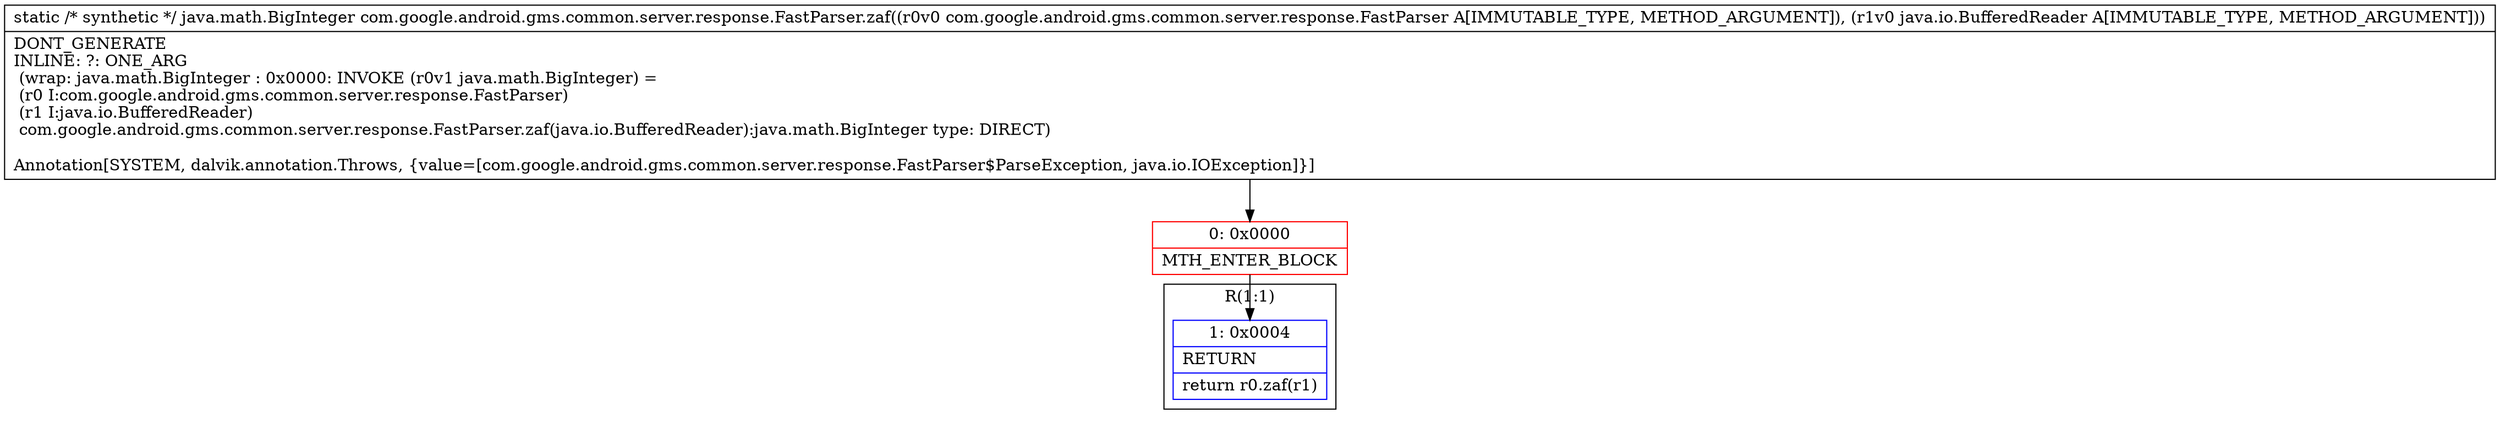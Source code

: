 digraph "CFG forcom.google.android.gms.common.server.response.FastParser.zaf(Lcom\/google\/android\/gms\/common\/server\/response\/FastParser;Ljava\/io\/BufferedReader;)Ljava\/math\/BigInteger;" {
subgraph cluster_Region_503440168 {
label = "R(1:1)";
node [shape=record,color=blue];
Node_1 [shape=record,label="{1\:\ 0x0004|RETURN\l|return r0.zaf(r1)\l}"];
}
Node_0 [shape=record,color=red,label="{0\:\ 0x0000|MTH_ENTER_BLOCK\l}"];
MethodNode[shape=record,label="{static \/* synthetic *\/ java.math.BigInteger com.google.android.gms.common.server.response.FastParser.zaf((r0v0 com.google.android.gms.common.server.response.FastParser A[IMMUTABLE_TYPE, METHOD_ARGUMENT]), (r1v0 java.io.BufferedReader A[IMMUTABLE_TYPE, METHOD_ARGUMENT]))  | DONT_GENERATE\lINLINE: ?: ONE_ARG  \l  (wrap: java.math.BigInteger : 0x0000: INVOKE  (r0v1 java.math.BigInteger) = \l  (r0 I:com.google.android.gms.common.server.response.FastParser)\l  (r1 I:java.io.BufferedReader)\l com.google.android.gms.common.server.response.FastParser.zaf(java.io.BufferedReader):java.math.BigInteger type: DIRECT)\l\lAnnotation[SYSTEM, dalvik.annotation.Throws, \{value=[com.google.android.gms.common.server.response.FastParser$ParseException, java.io.IOException]\}]\l}"];
MethodNode -> Node_0;
Node_0 -> Node_1;
}


